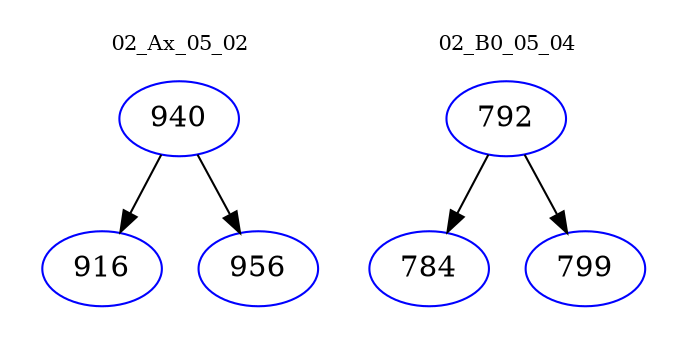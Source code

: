 digraph{
subgraph cluster_0 {
color = white
label = "02_Ax_05_02";
fontsize=10;
T0_940 [label="940", color="blue"]
T0_940 -> T0_916 [color="black"]
T0_916 [label="916", color="blue"]
T0_940 -> T0_956 [color="black"]
T0_956 [label="956", color="blue"]
}
subgraph cluster_1 {
color = white
label = "02_B0_05_04";
fontsize=10;
T1_792 [label="792", color="blue"]
T1_792 -> T1_784 [color="black"]
T1_784 [label="784", color="blue"]
T1_792 -> T1_799 [color="black"]
T1_799 [label="799", color="blue"]
}
}

